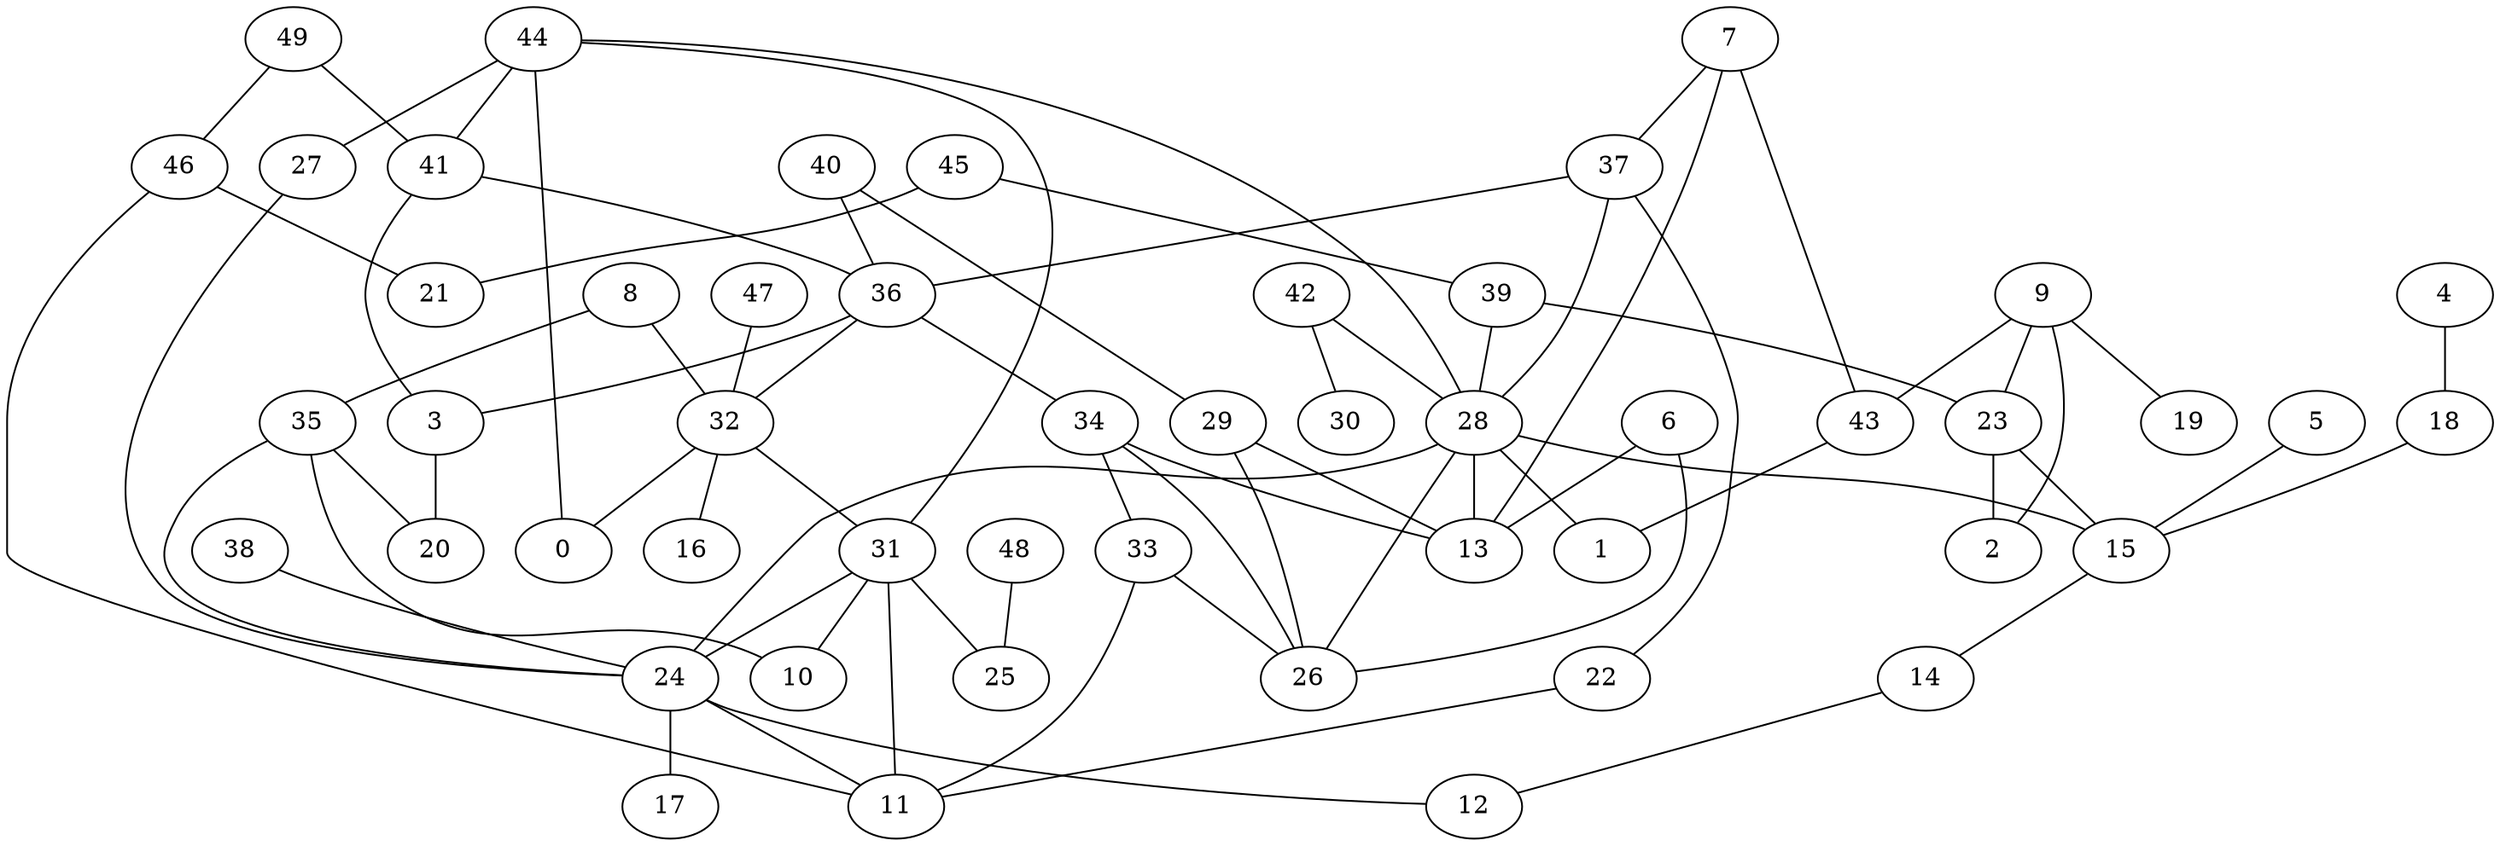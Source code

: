 digraph GG_graph {

subgraph G_graph {
edge [color = black]
"5" -> "15" [dir = none]
"33" -> "26" [dir = none]
"38" -> "24" [dir = none]
"48" -> "25" [dir = none]
"43" -> "1" [dir = none]
"47" -> "32" [dir = none]
"7" -> "37" [dir = none]
"9" -> "43" [dir = none]
"9" -> "19" [dir = none]
"9" -> "23" [dir = none]
"32" -> "16" [dir = none]
"32" -> "31" [dir = none]
"6" -> "13" [dir = none]
"45" -> "21" [dir = none]
"27" -> "24" [dir = none]
"35" -> "20" [dir = none]
"35" -> "24" [dir = none]
"40" -> "36" [dir = none]
"41" -> "36" [dir = none]
"28" -> "13" [dir = none]
"28" -> "15" [dir = none]
"28" -> "24" [dir = none]
"46" -> "21" [dir = none]
"46" -> "11" [dir = none]
"31" -> "10" [dir = none]
"31" -> "25" [dir = none]
"31" -> "11" [dir = none]
"37" -> "22" [dir = none]
"37" -> "28" [dir = none]
"34" -> "13" [dir = none]
"14" -> "12" [dir = none]
"18" -> "15" [dir = none]
"24" -> "17" [dir = none]
"24" -> "11" [dir = none]
"15" -> "14" [dir = none]
"29" -> "26" [dir = none]
"29" -> "13" [dir = none]
"42" -> "30" [dir = none]
"42" -> "28" [dir = none]
"49" -> "41" [dir = none]
"8" -> "32" [dir = none]
"4" -> "18" [dir = none]
"39" -> "23" [dir = none]
"44" -> "0" [dir = none]
"44" -> "41" [dir = none]
"44" -> "31" [dir = none]
"23" -> "2" [dir = none]
"23" -> "15" [dir = none]
"36" -> "3" [dir = none]
"22" -> "11" [dir = none]
"7" -> "13" [dir = none]
"31" -> "24" [dir = none]
"35" -> "10" [dir = none]
"24" -> "12" [dir = none]
"3" -> "20" [dir = none]
"37" -> "36" [dir = none]
"39" -> "28" [dir = none]
"40" -> "29" [dir = none]
"28" -> "1" [dir = none]
"32" -> "0" [dir = none]
"9" -> "2" [dir = none]
"33" -> "11" [dir = none]
"44" -> "27" [dir = none]
"34" -> "33" [dir = none]
"34" -> "26" [dir = none]
"41" -> "3" [dir = none]
"28" -> "26" [dir = none]
"8" -> "35" [dir = none]
"49" -> "46" [dir = none]
"36" -> "34" [dir = none]
"45" -> "39" [dir = none]
"44" -> "28" [dir = none]
"7" -> "43" [dir = none]
"6" -> "26" [dir = none]
"36" -> "32" [dir = none]
}

}
